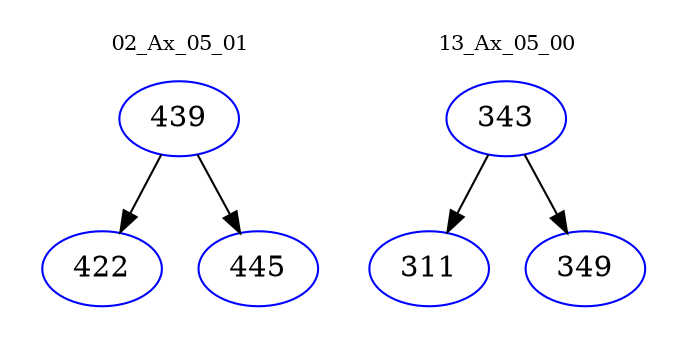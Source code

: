 digraph{
subgraph cluster_0 {
color = white
label = "02_Ax_05_01";
fontsize=10;
T0_439 [label="439", color="blue"]
T0_439 -> T0_422 [color="black"]
T0_422 [label="422", color="blue"]
T0_439 -> T0_445 [color="black"]
T0_445 [label="445", color="blue"]
}
subgraph cluster_1 {
color = white
label = "13_Ax_05_00";
fontsize=10;
T1_343 [label="343", color="blue"]
T1_343 -> T1_311 [color="black"]
T1_311 [label="311", color="blue"]
T1_343 -> T1_349 [color="black"]
T1_349 [label="349", color="blue"]
}
}
